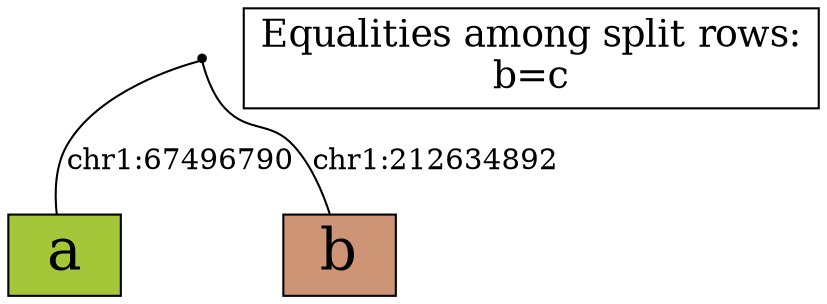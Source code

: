 digraph {
a[label="a",shape=box,style=filled,fontsize=28,fillcolor="#a4c639"];
b[label="b",shape=box,style=filled,fontsize=28,fillcolor="#cd9575"];
legend[label="Equalities among split rows:
b=c
",shape=box,fontsize=18];
Int1[shape=point,style=filled,fillcolor=black,label=""];
Int1 -> a[arrowhead=none, label="chr1:67496790"];
Int1 -> b[arrowhead=none, label="chr1:212634892"];
}